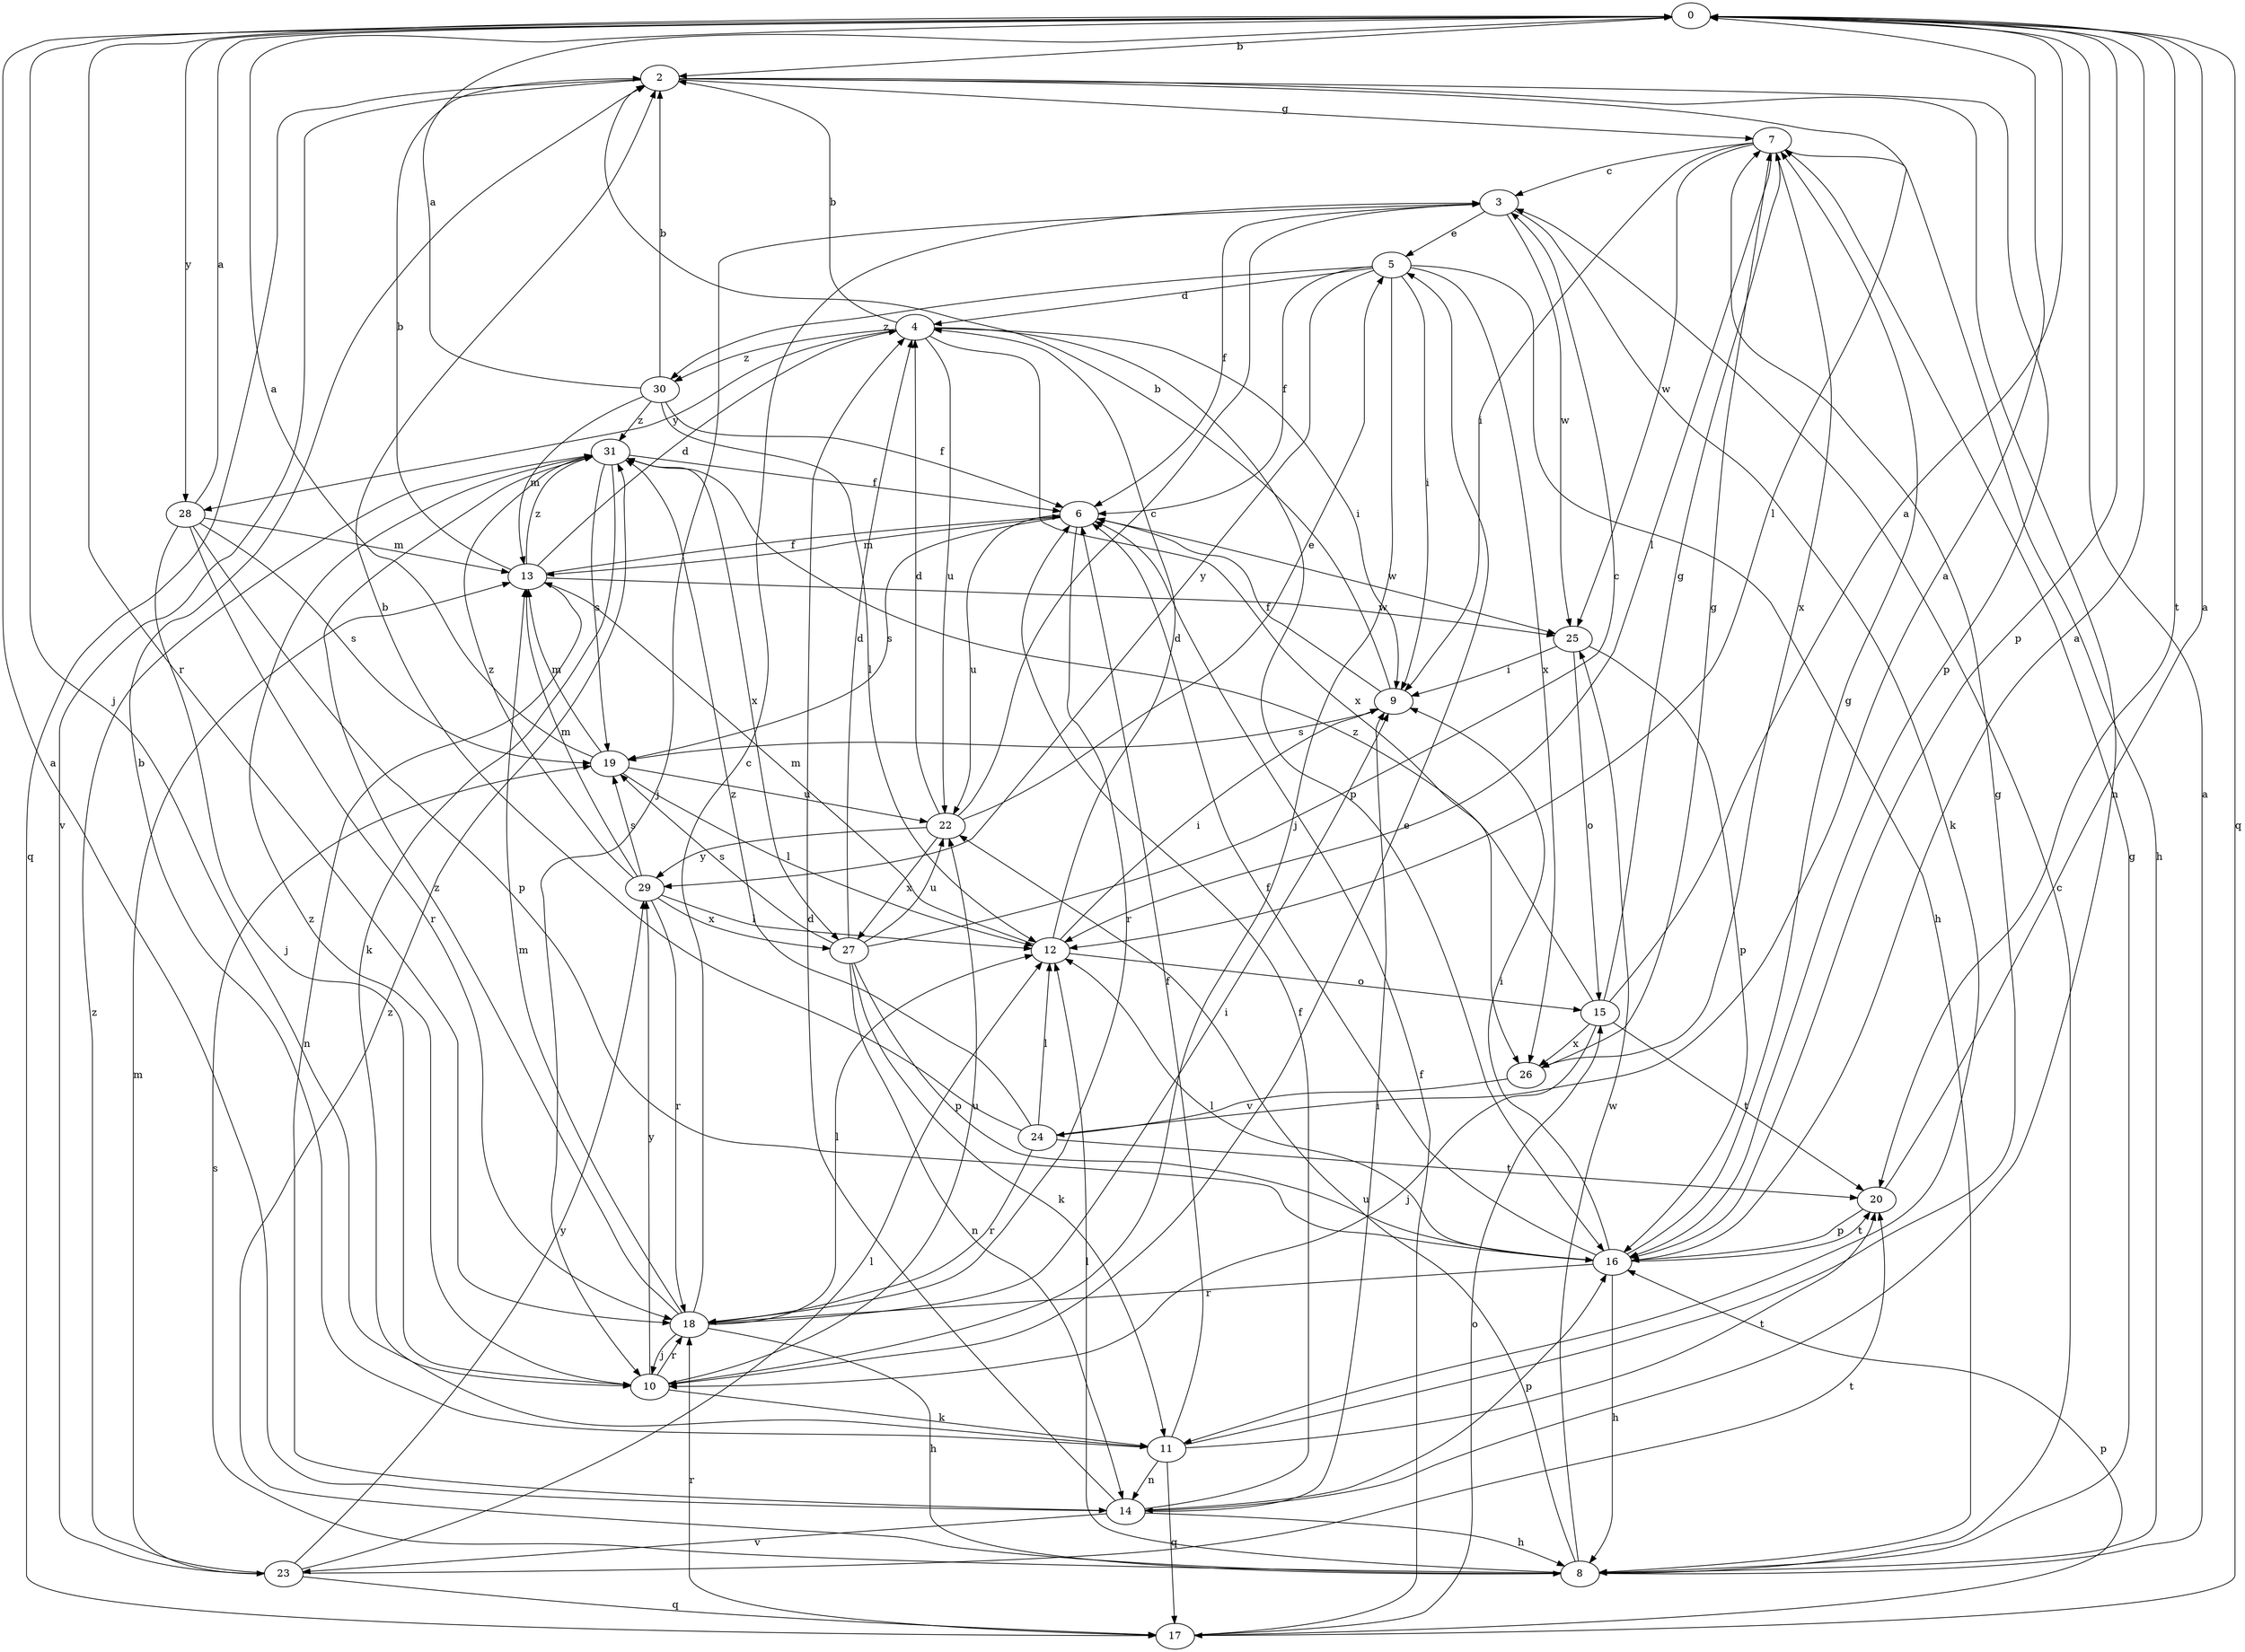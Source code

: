 strict digraph  {
0;
2;
3;
4;
5;
6;
7;
8;
9;
10;
11;
12;
13;
14;
15;
16;
17;
18;
19;
20;
22;
23;
24;
25;
26;
27;
28;
29;
30;
31;
0 -> 2  [label=b];
0 -> 10  [label=j];
0 -> 16  [label=p];
0 -> 17  [label=q];
0 -> 18  [label=r];
0 -> 20  [label=t];
0 -> 28  [label=y];
2 -> 7  [label=g];
2 -> 12  [label=l];
2 -> 14  [label=n];
2 -> 16  [label=p];
2 -> 17  [label=q];
2 -> 23  [label=v];
3 -> 5  [label=e];
3 -> 6  [label=f];
3 -> 10  [label=j];
3 -> 11  [label=k];
3 -> 25  [label=w];
4 -> 2  [label=b];
4 -> 9  [label=i];
4 -> 16  [label=p];
4 -> 22  [label=u];
4 -> 26  [label=x];
4 -> 28  [label=y];
4 -> 30  [label=z];
5 -> 4  [label=d];
5 -> 6  [label=f];
5 -> 8  [label=h];
5 -> 9  [label=i];
5 -> 10  [label=j];
5 -> 26  [label=x];
5 -> 29  [label=y];
5 -> 30  [label=z];
6 -> 13  [label=m];
6 -> 18  [label=r];
6 -> 19  [label=s];
6 -> 22  [label=u];
6 -> 25  [label=w];
7 -> 3  [label=c];
7 -> 8  [label=h];
7 -> 9  [label=i];
7 -> 12  [label=l];
7 -> 25  [label=w];
7 -> 26  [label=x];
8 -> 0  [label=a];
8 -> 3  [label=c];
8 -> 7  [label=g];
8 -> 12  [label=l];
8 -> 19  [label=s];
8 -> 22  [label=u];
8 -> 25  [label=w];
8 -> 31  [label=z];
9 -> 2  [label=b];
9 -> 6  [label=f];
9 -> 19  [label=s];
10 -> 5  [label=e];
10 -> 11  [label=k];
10 -> 18  [label=r];
10 -> 22  [label=u];
10 -> 29  [label=y];
10 -> 31  [label=z];
11 -> 2  [label=b];
11 -> 6  [label=f];
11 -> 7  [label=g];
11 -> 14  [label=n];
11 -> 17  [label=q];
11 -> 20  [label=t];
12 -> 4  [label=d];
12 -> 9  [label=i];
12 -> 13  [label=m];
12 -> 15  [label=o];
13 -> 2  [label=b];
13 -> 4  [label=d];
13 -> 6  [label=f];
13 -> 14  [label=n];
13 -> 25  [label=w];
13 -> 31  [label=z];
14 -> 0  [label=a];
14 -> 4  [label=d];
14 -> 6  [label=f];
14 -> 8  [label=h];
14 -> 9  [label=i];
14 -> 16  [label=p];
14 -> 23  [label=v];
15 -> 0  [label=a];
15 -> 7  [label=g];
15 -> 10  [label=j];
15 -> 20  [label=t];
15 -> 26  [label=x];
15 -> 31  [label=z];
16 -> 0  [label=a];
16 -> 6  [label=f];
16 -> 7  [label=g];
16 -> 8  [label=h];
16 -> 9  [label=i];
16 -> 12  [label=l];
16 -> 18  [label=r];
16 -> 20  [label=t];
17 -> 6  [label=f];
17 -> 15  [label=o];
17 -> 16  [label=p];
17 -> 18  [label=r];
18 -> 3  [label=c];
18 -> 8  [label=h];
18 -> 9  [label=i];
18 -> 10  [label=j];
18 -> 12  [label=l];
18 -> 13  [label=m];
18 -> 31  [label=z];
19 -> 0  [label=a];
19 -> 12  [label=l];
19 -> 13  [label=m];
19 -> 22  [label=u];
20 -> 0  [label=a];
20 -> 16  [label=p];
22 -> 3  [label=c];
22 -> 4  [label=d];
22 -> 5  [label=e];
22 -> 27  [label=x];
22 -> 29  [label=y];
23 -> 12  [label=l];
23 -> 13  [label=m];
23 -> 17  [label=q];
23 -> 20  [label=t];
23 -> 29  [label=y];
23 -> 31  [label=z];
24 -> 0  [label=a];
24 -> 2  [label=b];
24 -> 12  [label=l];
24 -> 18  [label=r];
24 -> 20  [label=t];
24 -> 31  [label=z];
25 -> 9  [label=i];
25 -> 15  [label=o];
25 -> 16  [label=p];
26 -> 7  [label=g];
26 -> 24  [label=v];
27 -> 3  [label=c];
27 -> 4  [label=d];
27 -> 11  [label=k];
27 -> 14  [label=n];
27 -> 16  [label=p];
27 -> 19  [label=s];
27 -> 22  [label=u];
28 -> 0  [label=a];
28 -> 10  [label=j];
28 -> 13  [label=m];
28 -> 16  [label=p];
28 -> 18  [label=r];
28 -> 19  [label=s];
29 -> 12  [label=l];
29 -> 13  [label=m];
29 -> 18  [label=r];
29 -> 19  [label=s];
29 -> 27  [label=x];
29 -> 31  [label=z];
30 -> 0  [label=a];
30 -> 2  [label=b];
30 -> 6  [label=f];
30 -> 12  [label=l];
30 -> 13  [label=m];
30 -> 31  [label=z];
31 -> 6  [label=f];
31 -> 11  [label=k];
31 -> 19  [label=s];
31 -> 27  [label=x];
}
